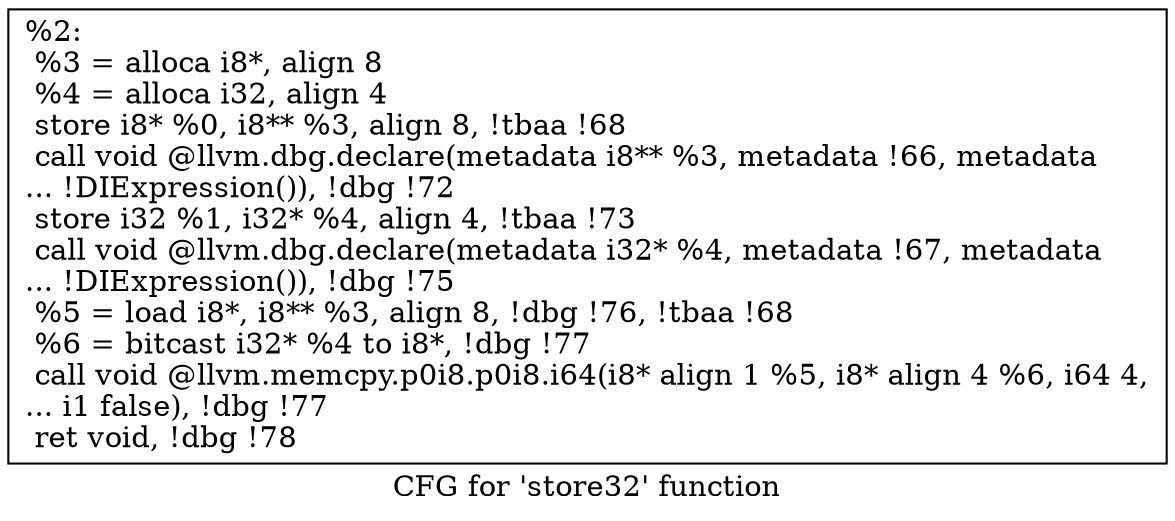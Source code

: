 digraph "CFG for 'store32' function" {
	label="CFG for 'store32' function";

	Node0x1c278a0 [shape=record,label="{%2:\l  %3 = alloca i8*, align 8\l  %4 = alloca i32, align 4\l  store i8* %0, i8** %3, align 8, !tbaa !68\l  call void @llvm.dbg.declare(metadata i8** %3, metadata !66, metadata\l... !DIExpression()), !dbg !72\l  store i32 %1, i32* %4, align 4, !tbaa !73\l  call void @llvm.dbg.declare(metadata i32* %4, metadata !67, metadata\l... !DIExpression()), !dbg !75\l  %5 = load i8*, i8** %3, align 8, !dbg !76, !tbaa !68\l  %6 = bitcast i32* %4 to i8*, !dbg !77\l  call void @llvm.memcpy.p0i8.p0i8.i64(i8* align 1 %5, i8* align 4 %6, i64 4,\l... i1 false), !dbg !77\l  ret void, !dbg !78\l}"];
}
